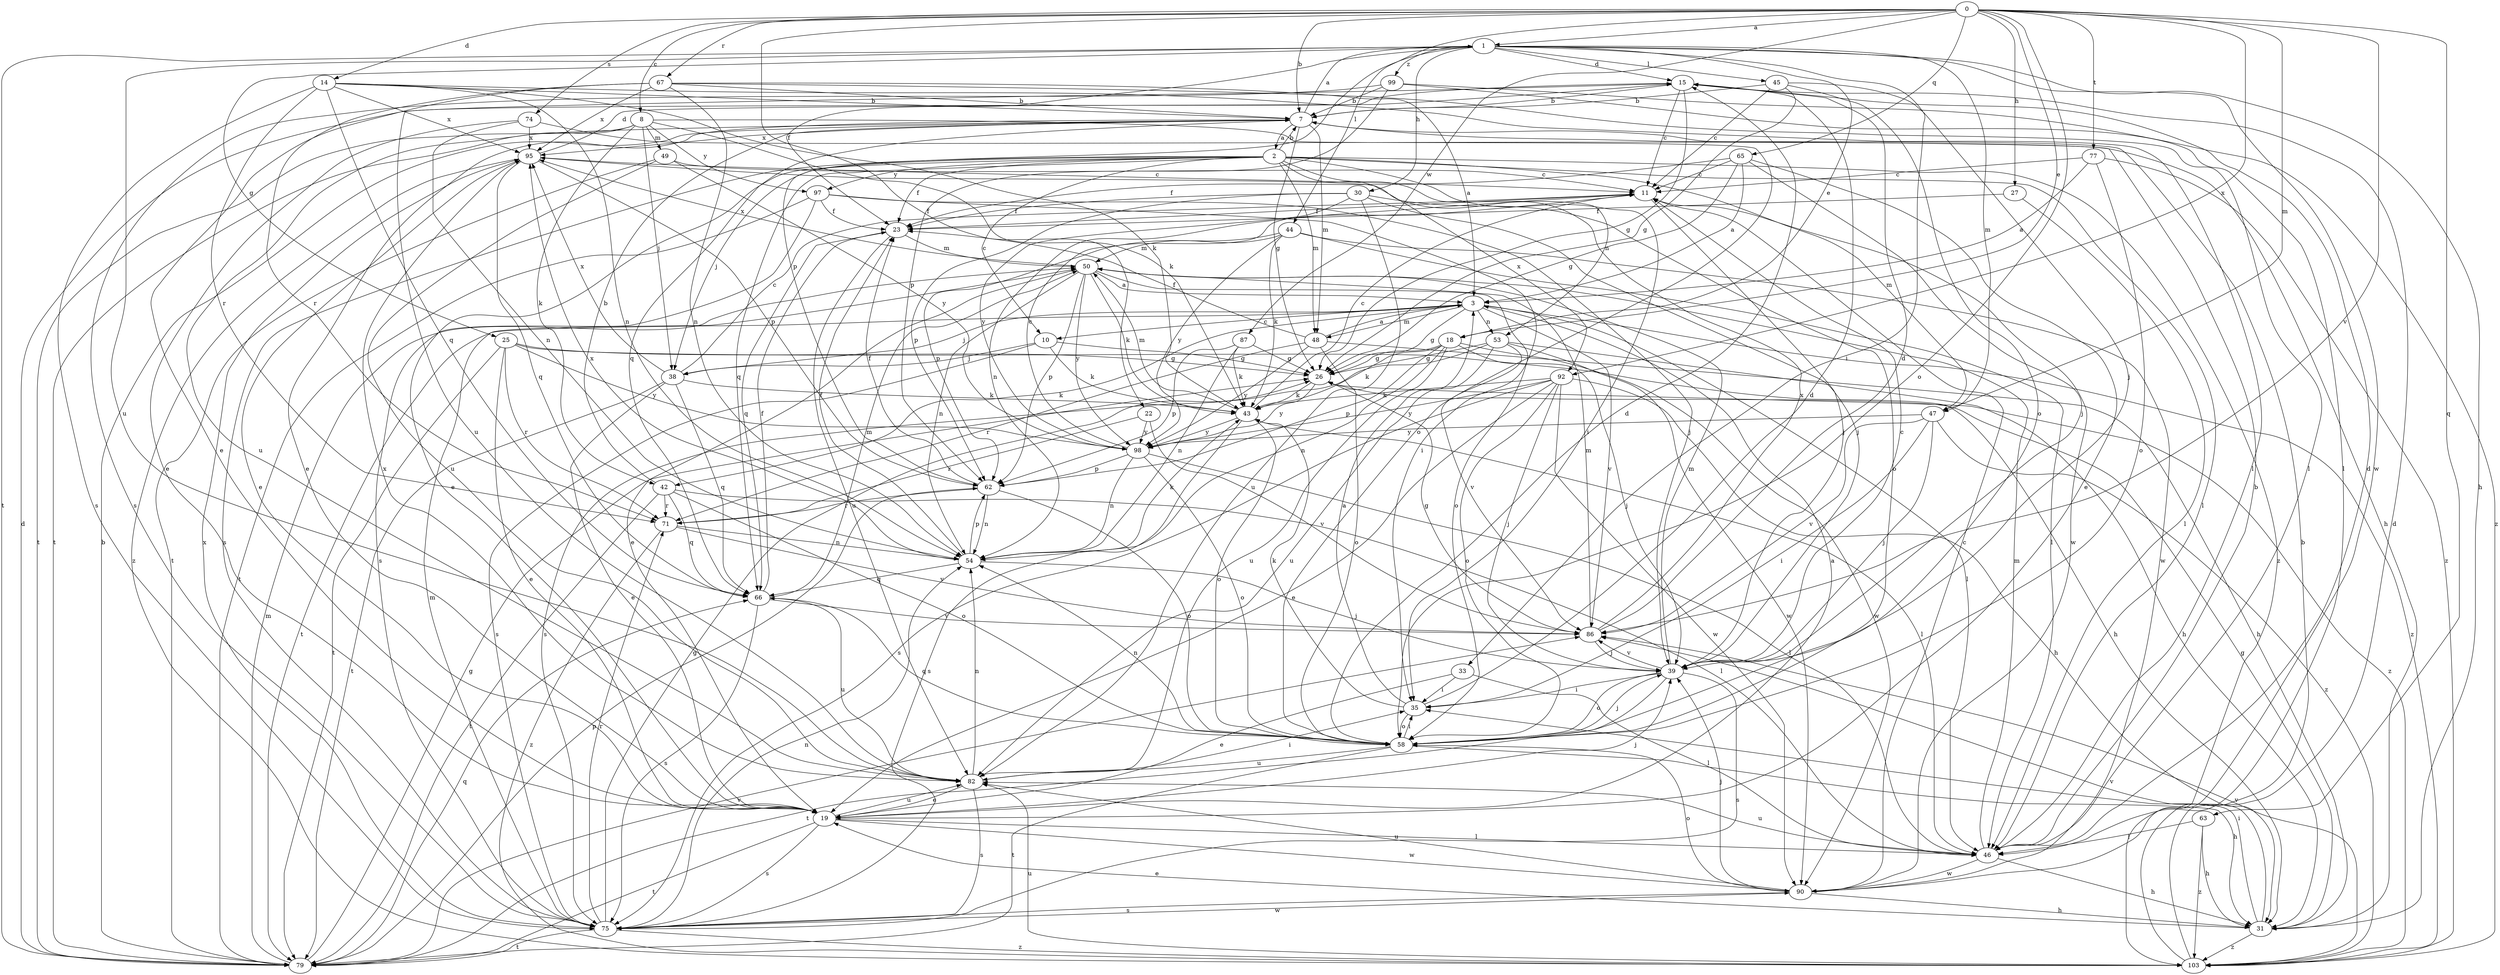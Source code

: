 strict digraph  {
0;
1;
2;
3;
7;
8;
10;
11;
14;
15;
18;
19;
22;
23;
25;
26;
27;
30;
31;
33;
35;
38;
39;
42;
43;
44;
45;
46;
47;
48;
49;
50;
53;
54;
58;
62;
63;
65;
66;
67;
71;
74;
75;
77;
79;
82;
86;
87;
90;
92;
95;
97;
98;
99;
103;
0 -> 1  [label=a];
0 -> 7  [label=b];
0 -> 8  [label=c];
0 -> 14  [label=d];
0 -> 18  [label=e];
0 -> 22  [label=f];
0 -> 27  [label=h];
0 -> 44  [label=l];
0 -> 47  [label=m];
0 -> 58  [label=o];
0 -> 63  [label=q];
0 -> 65  [label=q];
0 -> 67  [label=r];
0 -> 74  [label=s];
0 -> 77  [label=t];
0 -> 86  [label=v];
0 -> 87  [label=w];
0 -> 92  [label=x];
1 -> 15  [label=d];
1 -> 18  [label=e];
1 -> 23  [label=f];
1 -> 25  [label=g];
1 -> 30  [label=h];
1 -> 31  [label=h];
1 -> 33  [label=i];
1 -> 45  [label=l];
1 -> 47  [label=m];
1 -> 62  [label=p];
1 -> 79  [label=t];
1 -> 82  [label=u];
1 -> 90  [label=w];
1 -> 99  [label=z];
2 -> 7  [label=b];
2 -> 10  [label=c];
2 -> 19  [label=e];
2 -> 23  [label=f];
2 -> 35  [label=i];
2 -> 38  [label=j];
2 -> 46  [label=l];
2 -> 47  [label=m];
2 -> 48  [label=m];
2 -> 53  [label=n];
2 -> 66  [label=q];
2 -> 75  [label=s];
2 -> 92  [label=x];
2 -> 97  [label=y];
2 -> 103  [label=z];
3 -> 10  [label=c];
3 -> 26  [label=g];
3 -> 38  [label=j];
3 -> 42  [label=k];
3 -> 46  [label=l];
3 -> 48  [label=m];
3 -> 53  [label=n];
3 -> 79  [label=t];
3 -> 86  [label=v];
3 -> 103  [label=z];
7 -> 1  [label=a];
7 -> 2  [label=a];
7 -> 19  [label=e];
7 -> 26  [label=g];
7 -> 48  [label=m];
7 -> 66  [label=q];
7 -> 79  [label=t];
7 -> 95  [label=x];
8 -> 38  [label=j];
8 -> 42  [label=k];
8 -> 43  [label=k];
8 -> 49  [label=m];
8 -> 58  [label=o];
8 -> 79  [label=t];
8 -> 82  [label=u];
8 -> 97  [label=y];
10 -> 26  [label=g];
10 -> 38  [label=j];
10 -> 43  [label=k];
10 -> 75  [label=s];
11 -> 23  [label=f];
11 -> 39  [label=j];
11 -> 54  [label=n];
11 -> 90  [label=w];
14 -> 7  [label=b];
14 -> 43  [label=k];
14 -> 46  [label=l];
14 -> 54  [label=n];
14 -> 66  [label=q];
14 -> 71  [label=r];
14 -> 75  [label=s];
14 -> 95  [label=x];
15 -> 7  [label=b];
15 -> 11  [label=c];
15 -> 26  [label=g];
15 -> 82  [label=u];
18 -> 26  [label=g];
18 -> 39  [label=j];
18 -> 43  [label=k];
18 -> 54  [label=n];
18 -> 62  [label=p];
18 -> 82  [label=u];
18 -> 90  [label=w];
19 -> 3  [label=a];
19 -> 39  [label=j];
19 -> 46  [label=l];
19 -> 75  [label=s];
19 -> 79  [label=t];
19 -> 82  [label=u];
19 -> 90  [label=w];
22 -> 71  [label=r];
22 -> 86  [label=v];
22 -> 98  [label=y];
23 -> 50  [label=m];
23 -> 66  [label=q];
23 -> 82  [label=u];
25 -> 19  [label=e];
25 -> 26  [label=g];
25 -> 31  [label=h];
25 -> 71  [label=r];
25 -> 79  [label=t];
25 -> 98  [label=y];
26 -> 43  [label=k];
26 -> 98  [label=y];
26 -> 103  [label=z];
27 -> 23  [label=f];
27 -> 46  [label=l];
30 -> 23  [label=f];
30 -> 39  [label=j];
30 -> 58  [label=o];
30 -> 62  [label=p];
30 -> 82  [label=u];
30 -> 98  [label=y];
31 -> 19  [label=e];
31 -> 26  [label=g];
31 -> 35  [label=i];
31 -> 86  [label=v];
31 -> 103  [label=z];
33 -> 19  [label=e];
33 -> 35  [label=i];
33 -> 46  [label=l];
35 -> 3  [label=a];
35 -> 15  [label=d];
35 -> 43  [label=k];
35 -> 58  [label=o];
38 -> 11  [label=c];
38 -> 19  [label=e];
38 -> 43  [label=k];
38 -> 66  [label=q];
38 -> 79  [label=t];
38 -> 95  [label=x];
39 -> 11  [label=c];
39 -> 35  [label=i];
39 -> 50  [label=m];
39 -> 58  [label=o];
39 -> 75  [label=s];
39 -> 79  [label=t];
39 -> 86  [label=v];
42 -> 7  [label=b];
42 -> 46  [label=l];
42 -> 58  [label=o];
42 -> 66  [label=q];
42 -> 71  [label=r];
42 -> 79  [label=t];
43 -> 11  [label=c];
43 -> 46  [label=l];
43 -> 50  [label=m];
43 -> 58  [label=o];
43 -> 75  [label=s];
43 -> 98  [label=y];
44 -> 43  [label=k];
44 -> 46  [label=l];
44 -> 50  [label=m];
44 -> 62  [label=p];
44 -> 90  [label=w];
44 -> 98  [label=y];
45 -> 7  [label=b];
45 -> 11  [label=c];
45 -> 26  [label=g];
45 -> 39  [label=j];
45 -> 58  [label=o];
46 -> 7  [label=b];
46 -> 15  [label=d];
46 -> 31  [label=h];
46 -> 50  [label=m];
46 -> 82  [label=u];
46 -> 90  [label=w];
47 -> 35  [label=i];
47 -> 39  [label=j];
47 -> 86  [label=v];
47 -> 98  [label=y];
47 -> 103  [label=z];
48 -> 3  [label=a];
48 -> 23  [label=f];
48 -> 31  [label=h];
48 -> 58  [label=o];
48 -> 71  [label=r];
48 -> 98  [label=y];
49 -> 11  [label=c];
49 -> 79  [label=t];
49 -> 82  [label=u];
49 -> 98  [label=y];
50 -> 3  [label=a];
50 -> 19  [label=e];
50 -> 43  [label=k];
50 -> 54  [label=n];
50 -> 58  [label=o];
50 -> 62  [label=p];
50 -> 95  [label=x];
50 -> 98  [label=y];
53 -> 26  [label=g];
53 -> 31  [label=h];
53 -> 75  [label=s];
53 -> 82  [label=u];
53 -> 86  [label=v];
53 -> 90  [label=w];
54 -> 23  [label=f];
54 -> 39  [label=j];
54 -> 43  [label=k];
54 -> 62  [label=p];
54 -> 66  [label=q];
54 -> 95  [label=x];
58 -> 15  [label=d];
58 -> 31  [label=h];
58 -> 35  [label=i];
58 -> 39  [label=j];
58 -> 54  [label=n];
58 -> 66  [label=q];
58 -> 79  [label=t];
58 -> 82  [label=u];
62 -> 23  [label=f];
62 -> 54  [label=n];
62 -> 58  [label=o];
62 -> 71  [label=r];
63 -> 31  [label=h];
63 -> 46  [label=l];
63 -> 103  [label=z];
65 -> 3  [label=a];
65 -> 11  [label=c];
65 -> 19  [label=e];
65 -> 23  [label=f];
65 -> 26  [label=g];
65 -> 39  [label=j];
66 -> 23  [label=f];
66 -> 50  [label=m];
66 -> 75  [label=s];
66 -> 82  [label=u];
66 -> 86  [label=v];
67 -> 3  [label=a];
67 -> 7  [label=b];
67 -> 19  [label=e];
67 -> 46  [label=l];
67 -> 54  [label=n];
67 -> 71  [label=r];
67 -> 95  [label=x];
71 -> 54  [label=n];
71 -> 86  [label=v];
71 -> 103  [label=z];
74 -> 19  [label=e];
74 -> 31  [label=h];
74 -> 54  [label=n];
74 -> 95  [label=x];
75 -> 26  [label=g];
75 -> 50  [label=m];
75 -> 54  [label=n];
75 -> 71  [label=r];
75 -> 79  [label=t];
75 -> 90  [label=w];
75 -> 95  [label=x];
75 -> 103  [label=z];
77 -> 3  [label=a];
77 -> 11  [label=c];
77 -> 58  [label=o];
77 -> 103  [label=z];
79 -> 7  [label=b];
79 -> 15  [label=d];
79 -> 26  [label=g];
79 -> 50  [label=m];
79 -> 62  [label=p];
79 -> 66  [label=q];
79 -> 86  [label=v];
82 -> 19  [label=e];
82 -> 35  [label=i];
82 -> 54  [label=n];
82 -> 75  [label=s];
82 -> 95  [label=x];
86 -> 15  [label=d];
86 -> 26  [label=g];
86 -> 39  [label=j];
86 -> 50  [label=m];
86 -> 95  [label=x];
87 -> 26  [label=g];
87 -> 43  [label=k];
87 -> 54  [label=n];
87 -> 62  [label=p];
90 -> 11  [label=c];
90 -> 31  [label=h];
90 -> 39  [label=j];
90 -> 58  [label=o];
90 -> 75  [label=s];
90 -> 82  [label=u];
92 -> 19  [label=e];
92 -> 31  [label=h];
92 -> 39  [label=j];
92 -> 43  [label=k];
92 -> 58  [label=o];
92 -> 75  [label=s];
92 -> 90  [label=w];
92 -> 98  [label=y];
95 -> 11  [label=c];
95 -> 15  [label=d];
95 -> 19  [label=e];
95 -> 62  [label=p];
95 -> 66  [label=q];
95 -> 103  [label=z];
97 -> 23  [label=f];
97 -> 35  [label=i];
97 -> 39  [label=j];
97 -> 75  [label=s];
97 -> 79  [label=t];
98 -> 11  [label=c];
98 -> 46  [label=l];
98 -> 54  [label=n];
98 -> 58  [label=o];
98 -> 62  [label=p];
99 -> 7  [label=b];
99 -> 46  [label=l];
99 -> 62  [label=p];
99 -> 75  [label=s];
99 -> 103  [label=z];
103 -> 7  [label=b];
103 -> 15  [label=d];
103 -> 82  [label=u];
103 -> 86  [label=v];
}
